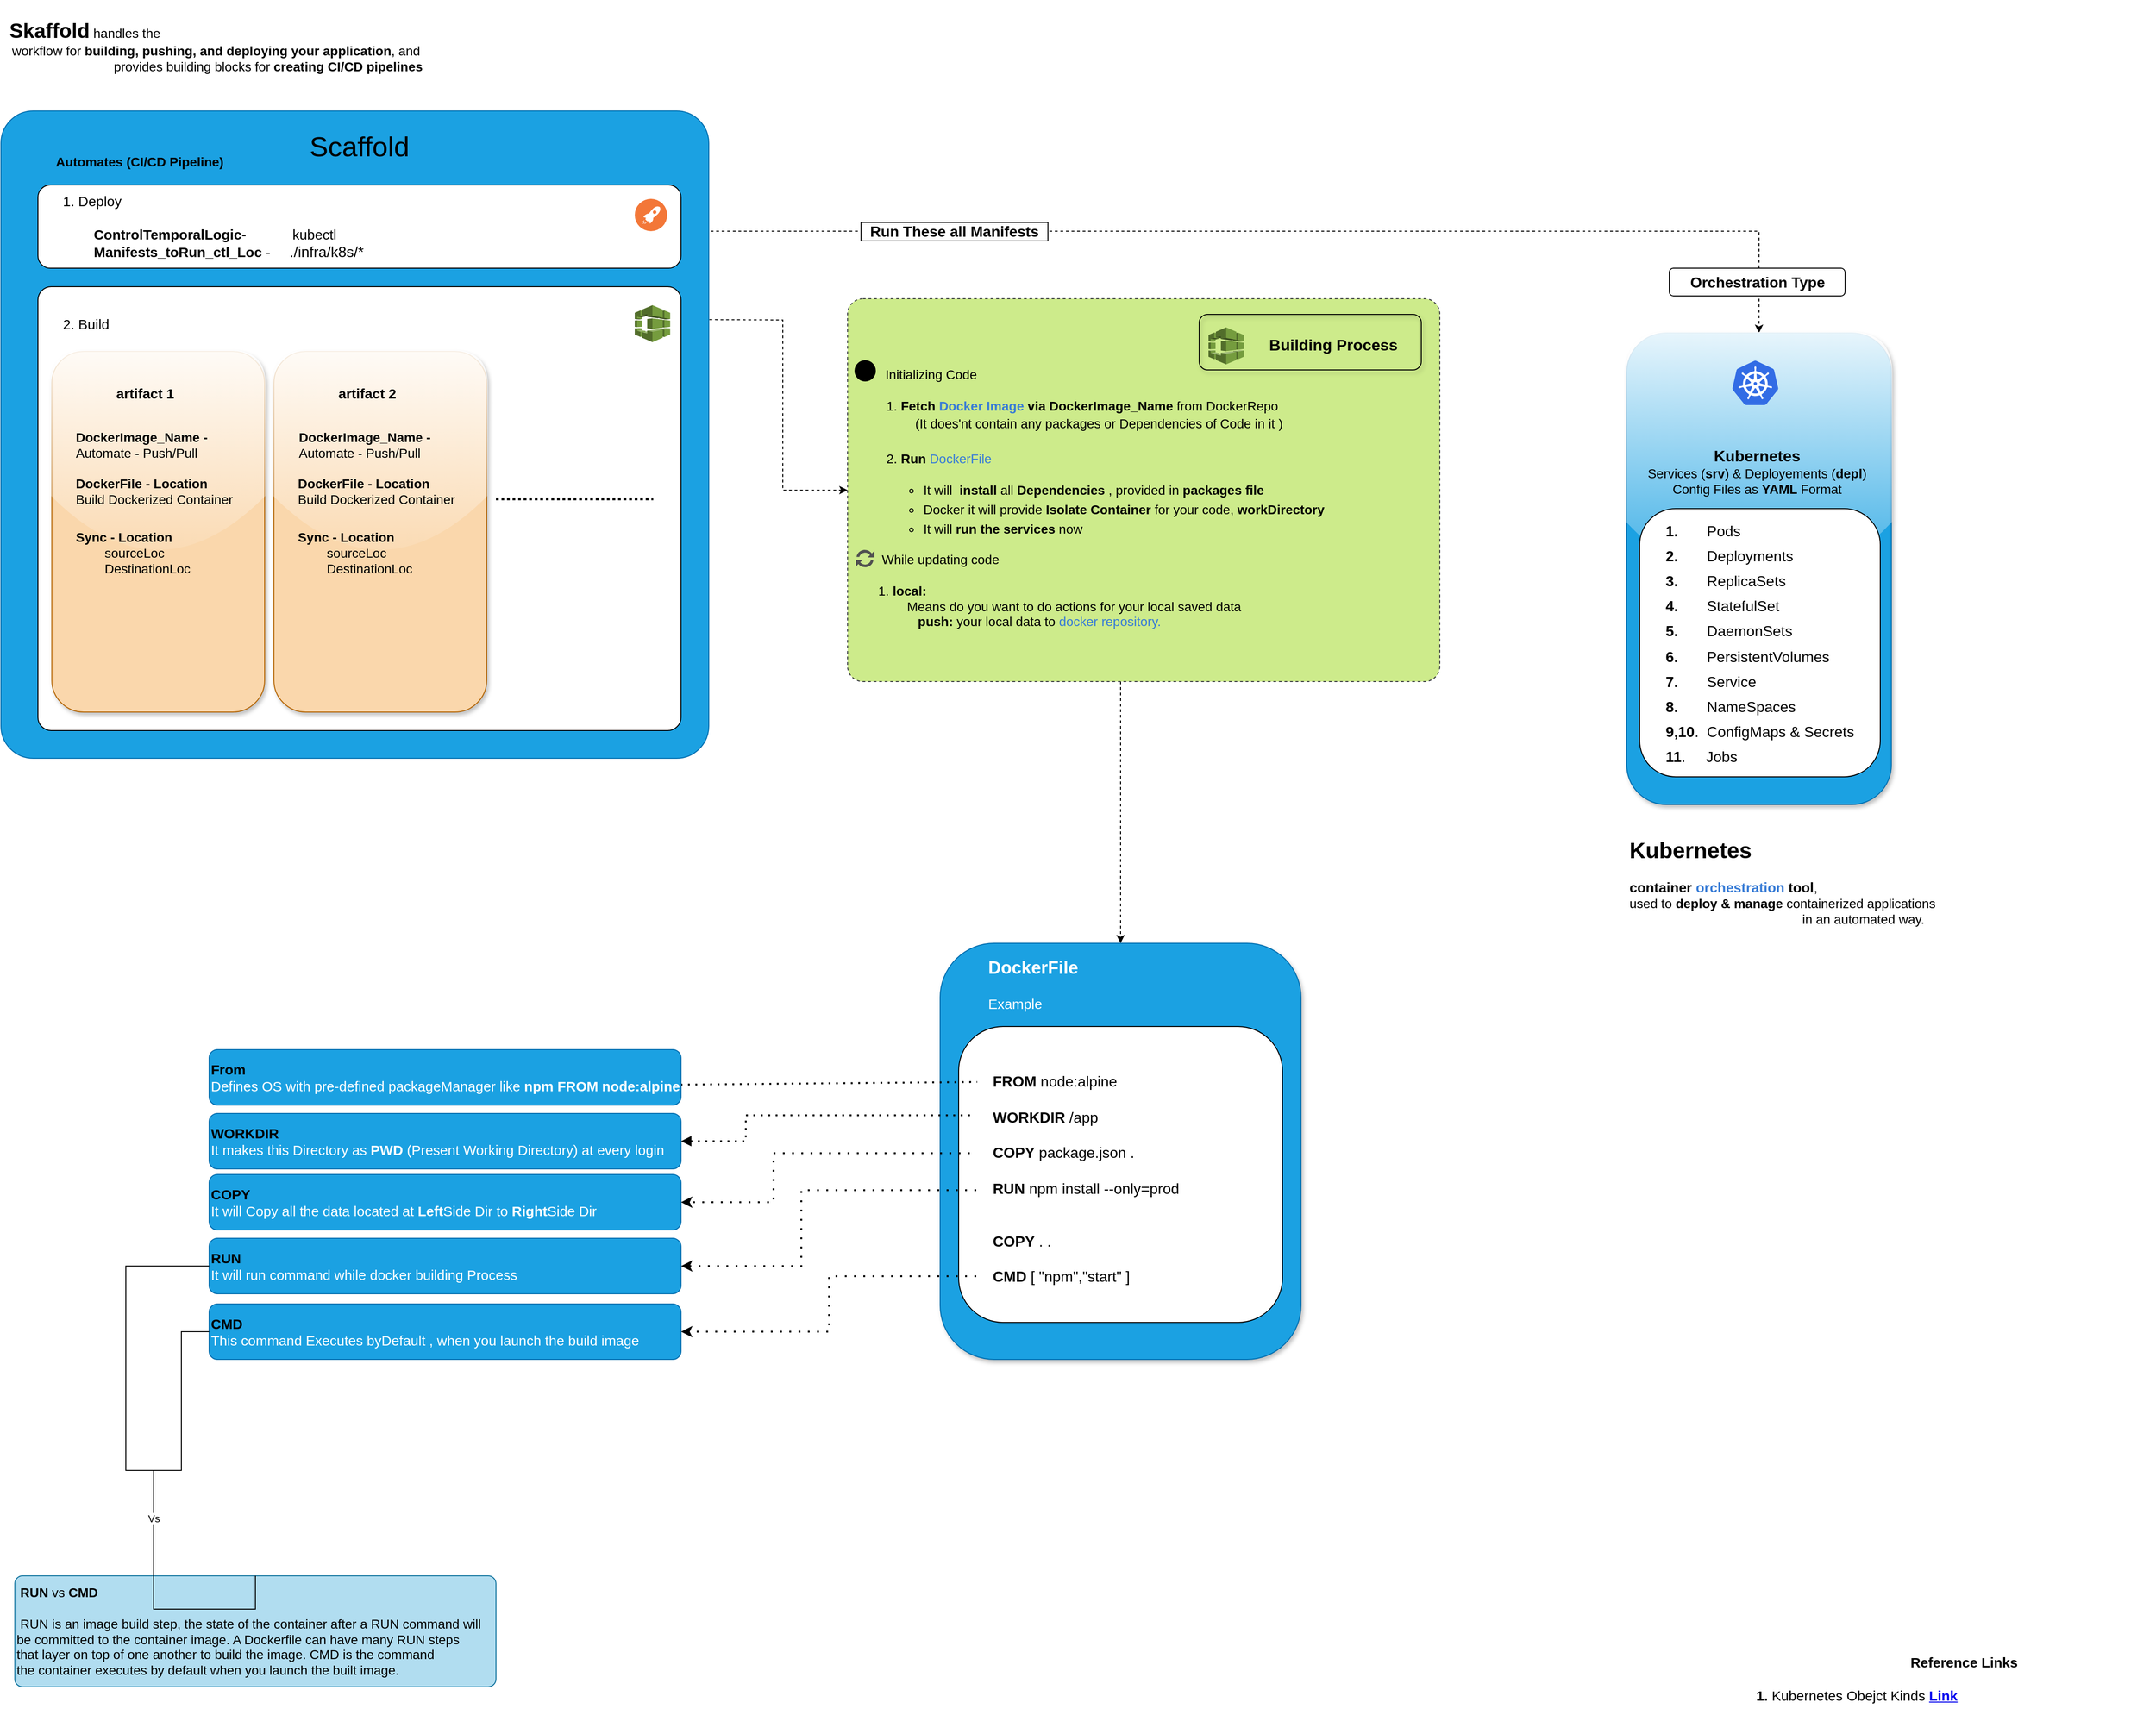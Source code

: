 <mxfile version="21.6.8" type="device">
  <diagram name="Page-1" id="amN3JxpSPoLH67IyOQqJ">
    <mxGraphModel dx="2011" dy="1902" grid="1" gridSize="10" guides="1" tooltips="1" connect="1" arrows="1" fold="1" page="1" pageScale="1" pageWidth="827" pageHeight="1169" math="0" shadow="0">
      <root>
        <mxCell id="0" />
        <mxCell id="1" parent="0" />
        <mxCell id="3Insr8xSuDvDj9gULkQm-56" style="edgeStyle=orthogonalEdgeStyle;rounded=0;orthogonalLoop=1;jettySize=auto;html=1;entryX=0.5;entryY=0;entryDx=0;entryDy=0;dashed=1;" edge="1" parent="1" source="3Insr8xSuDvDj9gULkQm-35" target="3Insr8xSuDvDj9gULkQm-49">
          <mxGeometry relative="1" as="geometry">
            <Array as="points">
              <mxPoint x="1165" y="800" />
              <mxPoint x="1165" y="800" />
            </Array>
          </mxGeometry>
        </mxCell>
        <mxCell id="3Insr8xSuDvDj9gULkQm-40" value="" style="endArrow=classic;html=1;rounded=0;entryX=0;entryY=0.5;entryDx=0;entryDy=0;dashed=1;exitX=1.001;exitY=0.074;exitDx=0;exitDy=0;exitPerimeter=0;" edge="1" parent="1" source="3Insr8xSuDvDj9gULkQm-30" target="3Insr8xSuDvDj9gULkQm-35">
          <mxGeometry width="50" height="50" relative="1" as="geometry">
            <mxPoint x="690" y="520" as="sourcePoint" />
            <mxPoint x="740" y="470" as="targetPoint" />
            <Array as="points">
              <mxPoint x="800" y="336" />
              <mxPoint x="800" y="520" />
            </Array>
          </mxGeometry>
        </mxCell>
        <mxCell id="3Insr8xSuDvDj9gULkQm-85" value="&lt;font style=&quot;font-size: 15px;&quot;&gt;&lt;b&gt;&lt;span style=&quot;white-space: pre;&quot;&gt;&#x9;&lt;/span&gt;&lt;span style=&quot;white-space: pre;&quot;&gt;&#x9;&lt;/span&gt;&lt;span style=&quot;white-space: pre;&quot;&gt;&#x9;&lt;/span&gt;&lt;span style=&quot;white-space: pre;&quot;&gt;&#x9;&lt;/span&gt;&lt;span style=&quot;white-space: pre;&quot;&gt;&#x9;&lt;/span&gt;Reference Links&lt;br&gt;&lt;/b&gt;&lt;br&gt;&lt;/font&gt;&lt;div style=&quot;font-size: 15px;&quot;&gt;&lt;span style=&quot;background-color: initial;&quot;&gt;&lt;font style=&quot;font-size: 15px;&quot;&gt;&lt;b&gt;1. &lt;/b&gt;Kubernetes Obejct Kinds&lt;b&gt; &lt;a href=&quot;https://kodekloud.com/blog/kubernetes-objects/&quot;&gt;Link&lt;/a&gt;&lt;/b&gt;&lt;/font&gt;&lt;/span&gt;&lt;/div&gt;" style="text;html=1;strokeColor=none;fillColor=none;align=left;verticalAlign=middle;whiteSpace=wrap;rounded=0;" vertex="1" parent="1">
          <mxGeometry x="1850" y="1760" width="433" height="90" as="geometry" />
        </mxCell>
        <mxCell id="3Insr8xSuDvDj9gULkQm-91" value="" style="endArrow=classic;html=1;rounded=0;dashed=1;entryX=0.5;entryY=0;entryDx=0;entryDy=0;" edge="1" parent="1" target="3Insr8xSuDvDj9gULkQm-47">
          <mxGeometry width="50" height="50" relative="1" as="geometry">
            <mxPoint x="692" y="240" as="sourcePoint" />
            <mxPoint x="2310" y="240" as="targetPoint" />
            <Array as="points">
              <mxPoint x="1855" y="240" />
            </Array>
          </mxGeometry>
        </mxCell>
        <mxCell id="3Insr8xSuDvDj9gULkQm-97" value="&lt;b style=&quot;border-color: var(--border-color); font-size: 16px;&quot;&gt;&amp;nbsp; Run These all Manifests&amp;nbsp;&amp;nbsp;&lt;/b&gt;" style="edgeLabel;html=1;align=center;verticalAlign=middle;resizable=0;points=[];labelBorderColor=default;" vertex="1" connectable="0" parent="3Insr8xSuDvDj9gULkQm-91">
          <mxGeometry x="-0.196" y="1" relative="1" as="geometry">
            <mxPoint x="-219" y="1" as="offset" />
          </mxGeometry>
        </mxCell>
        <mxCell id="3Insr8xSuDvDj9gULkQm-35" value="&lt;font style=&quot;&quot;&gt;&lt;b style=&quot;&quot;&gt;&lt;span style=&quot;font-size: 14px;&quot;&gt;&amp;nbsp; &amp;nbsp; &amp;nbsp; &amp;nbsp; &amp;nbsp; &amp;nbsp; &amp;nbsp; &amp;nbsp; &amp;nbsp; &amp;nbsp; &amp;nbsp; &amp;nbsp; &amp;nbsp; &amp;nbsp; &amp;nbsp; &amp;nbsp; &amp;nbsp; &amp;nbsp; &amp;nbsp; &amp;nbsp; &amp;nbsp; &amp;nbsp; &amp;nbsp; &amp;nbsp; &amp;nbsp; &amp;nbsp; &amp;nbsp; &amp;nbsp;&amp;nbsp;&lt;br&gt;&lt;/span&gt;&lt;/b&gt;&lt;/font&gt;&lt;font style=&quot;font-size: 14px;&quot;&gt;&lt;span style=&quot;white-space: pre;&quot;&gt;&#x9;&lt;/span&gt;&lt;br&gt;&amp;nbsp; &amp;nbsp; &amp;nbsp; &amp;nbsp; &amp;nbsp; Initializing Code&lt;br&gt;&lt;br&gt;&lt;/font&gt;&lt;blockquote style=&quot;margin: 0px 0px 0px 40px; border: none; padding: 0px; line-height: 150%;&quot;&gt;&lt;font style=&quot;font-size: 14px;&quot;&gt;1. &lt;b&gt;Fetch &lt;font color=&quot;#387cd6&quot;&gt;Docker Image&lt;/font&gt; via DockerImage_Name&lt;/b&gt;&amp;nbsp;from DockerRepo&lt;br&gt;&lt;/font&gt;&lt;font style=&quot;font-size: 14px;&quot;&gt;&lt;span style=&quot;white-space: pre;&quot;&gt;&#x9;&lt;/span&gt;(It does&#39;nt contain any packages or Dependencies of Code in it )&lt;/font&gt;&lt;/blockquote&gt;&lt;blockquote style=&quot;margin: 0px 0px 0px 40px; border: none; padding: 0px; line-height: 150%;&quot;&gt;&lt;font style=&quot;font-size: 14px;&quot;&gt;&lt;br&gt;&lt;/font&gt;&lt;font style=&quot;font-size: 14px;&quot;&gt;2. &lt;b&gt;Run&lt;/b&gt; &lt;font color=&quot;#387cd6&quot;&gt;DockerFile&lt;/font&gt;&amp;nbsp; &lt;/font&gt;&lt;/blockquote&gt;&lt;font style=&quot;font-size: 14px;&quot;&gt;&lt;ul style=&quot;line-height: 150%;&quot;&gt;&lt;ul style=&quot;line-height: 150%;&quot;&gt;&lt;li&gt;&lt;span style=&quot;background-color: initial;&quot;&gt;It will&amp;nbsp; &lt;b&gt;install&lt;/b&gt; all &lt;b&gt;Dependencies&lt;/b&gt; , provided in &lt;b&gt;packages file&lt;/b&gt;&lt;/span&gt;&lt;br&gt;&lt;/li&gt;&lt;li&gt;&lt;span style=&quot;background-color: initial;&quot;&gt;Docker it will provide &lt;b&gt;Isolate Container&lt;/b&gt; for your code, &lt;/span&gt;&lt;b style=&quot;background-color: initial;&quot;&gt;workDirectory&lt;/b&gt;&lt;br&gt;&lt;/li&gt;&lt;li&gt;&lt;span style=&quot;background-color: initial;&quot;&gt;It will&lt;b&gt; run the services&lt;/b&gt; now&lt;/span&gt;&lt;br&gt;&lt;/li&gt;&lt;/ul&gt;&lt;/ul&gt;&lt;/font&gt;&lt;font style=&quot;font-size: 14px;&quot;&gt;&amp;nbsp; &amp;nbsp; &amp;nbsp; &amp;nbsp; &amp;nbsp;While updating code&lt;/font&gt;&lt;font style=&quot;font-size: 14px;&quot;&gt;&lt;br&gt;&lt;/font&gt;&lt;blockquote style=&quot;margin: 0px 0px 0px 40px; border: none; padding: 0px; line-height: 150%;&quot;&gt;&lt;/blockquote&gt;&lt;span style=&quot;font-size: 14px; background-color: initial;&quot;&gt;&lt;span style=&quot;font-weight: bold; white-space: pre;&quot;&gt;&#x9;&lt;/span&gt;&lt;br&gt;&lt;span style=&quot;font-weight: bold; white-space: pre;&quot;&gt;&#x9;&lt;/span&gt;1. &lt;b&gt;local:&lt;/b&gt;&lt;/span&gt;&lt;br&gt;&lt;blockquote style=&quot;margin: 0px 0px 0px 40px; border: none; padding: 0px; line-height: 150%;&quot;&gt;&lt;/blockquote&gt;&lt;span style=&quot;font-size: 14px; background-color: initial; white-space: pre;&quot;&gt;&#x9;&lt;span style=&quot;white-space: pre;&quot;&gt;&#x9;&lt;/span&gt;&lt;/span&gt;&lt;span style=&quot;font-size: 14px; background-color: initial;&quot;&gt;Means do you want to do actions for your local saved data&lt;/span&gt;&lt;br&gt;&lt;font style=&quot;font-size: 14px;&quot;&gt;&lt;span style=&quot;white-space: pre;&quot;&gt;&#x9;&lt;/span&gt;&amp;nbsp; &amp;nbsp; &amp;nbsp; &amp;nbsp; &amp;nbsp;&amp;nbsp;&amp;nbsp;&lt;b&gt;push:&lt;/b&gt; your local data to &lt;font color=&quot;#387cd6&quot;&gt;docker repository.&lt;/font&gt;&lt;br&gt;&lt;/font&gt;&lt;font style=&quot;font-size: 14px;&quot;&gt;&amp;nbsp;&lt;br&gt;&lt;/font&gt;" style="text;html=1;strokeColor=#36393d;fillColor=#cdeb8b;align=left;verticalAlign=middle;whiteSpace=wrap;rounded=1;dashed=1;arcSize=4;glass=0;shadow=0;" vertex="1" parent="1">
          <mxGeometry x="870" y="313" width="640" height="414" as="geometry" />
        </mxCell>
        <mxCell id="3Insr8xSuDvDj9gULkQm-42" value="" style="ellipse;fillColor=strokeColor;html=1;" vertex="1" parent="1">
          <mxGeometry x="878" y="380" width="22" height="22" as="geometry" />
        </mxCell>
        <mxCell id="3Insr8xSuDvDj9gULkQm-43" value="" style="sketch=0;pointerEvents=1;shadow=0;dashed=0;html=1;strokeColor=none;labelPosition=center;verticalLabelPosition=bottom;verticalAlign=top;align=center;fillColor=#505050;shape=mxgraph.mscae.intune.update" vertex="1" parent="1">
          <mxGeometry x="879" y="584" width="20" height="20" as="geometry" />
        </mxCell>
        <mxCell id="3Insr8xSuDvDj9gULkQm-102" value="" style="group" vertex="1" connectable="0" parent="1">
          <mxGeometry x="1250" y="330" width="240" height="60" as="geometry" />
        </mxCell>
        <mxCell id="3Insr8xSuDvDj9gULkQm-100" value="" style="rounded=1;whiteSpace=wrap;html=1;fillColor=none;glass=0;shadow=1;" vertex="1" parent="3Insr8xSuDvDj9gULkQm-102">
          <mxGeometry width="240" height="60" as="geometry" />
        </mxCell>
        <mxCell id="3Insr8xSuDvDj9gULkQm-34" value="" style="outlineConnect=0;dashed=0;verticalLabelPosition=bottom;verticalAlign=top;align=center;html=1;shape=mxgraph.aws3.codebuild;fillColor=#759C3E;gradientColor=none;" vertex="1" parent="3Insr8xSuDvDj9gULkQm-102">
          <mxGeometry x="10" y="14" width="38.25" height="40" as="geometry" />
        </mxCell>
        <mxCell id="3Insr8xSuDvDj9gULkQm-101" value="&lt;font style=&quot;border-color: var(--border-color); text-align: left;&quot;&gt;&lt;b style=&quot;border-color: var(--border-color);&quot;&gt;&lt;font style=&quot;border-color: var(--border-color); font-size: 17px;&quot;&gt;Building Process&lt;/font&gt;&lt;/b&gt;&lt;/font&gt;" style="text;html=1;strokeColor=none;fillColor=none;align=center;verticalAlign=middle;whiteSpace=wrap;rounded=0;" vertex="1" parent="3Insr8xSuDvDj9gULkQm-102">
          <mxGeometry x="70" y="14" width="150" height="40" as="geometry" />
        </mxCell>
        <mxCell id="3Insr8xSuDvDj9gULkQm-105" value="" style="group" vertex="1" connectable="0" parent="1">
          <mxGeometry x="1710" y="280" width="340" height="730" as="geometry" />
        </mxCell>
        <mxCell id="3Insr8xSuDvDj9gULkQm-104" value="&lt;b style=&quot;border-color: var(--border-color); font-size: 16px; background-color: rgb(255, 255, 255);&quot;&gt;&amp;nbsp; Orchestration Type&amp;nbsp;&amp;nbsp;&lt;/b&gt;" style="text;html=1;align=center;verticalAlign=middle;resizable=0;points=[];autosize=1;strokeColor=default;fillColor=default;rounded=1;container=0;" vertex="1" parent="3Insr8xSuDvDj9gULkQm-105">
          <mxGeometry x="48" width="190" height="30" as="geometry" />
        </mxCell>
        <mxCell id="3Insr8xSuDvDj9gULkQm-84" value="&lt;h1&gt;Kubernetes&lt;/h1&gt;&lt;font style=&quot;&quot;&gt;&lt;b style=&quot;&quot;&gt;&lt;font style=&quot;font-size: 15px;&quot;&gt;container &lt;font color=&quot;#387cd6&quot;&gt;orchestration&lt;/font&gt; tool&lt;/font&gt;&lt;/b&gt;&lt;span style=&quot;font-size: 14px;&quot;&gt;, &lt;/span&gt;&lt;br&gt;&lt;span style=&quot;font-size: 14px;&quot;&gt;used to&lt;b&gt; deploy &amp;amp; manage &lt;/b&gt;containerized applications &lt;span style=&quot;white-space: pre;&quot;&gt;&#x9;&lt;/span&gt;&lt;span style=&quot;white-space: pre;&quot;&gt;&#x9;&lt;/span&gt;&lt;span style=&quot;white-space: pre;&quot;&gt;&#x9;&lt;/span&gt;&lt;span style=&quot;white-space: pre;&quot;&gt;&#x9;&lt;/span&gt;&lt;span style=&quot;white-space: pre;&quot;&gt;&#x9;&lt;/span&gt;&lt;span style=&quot;white-space: pre;&quot;&gt;&#x9;&lt;/span&gt;in an automated way.&lt;/span&gt;&lt;/font&gt;" style="text;html=1;strokeColor=none;fillColor=none;spacing=5;spacingTop=-20;whiteSpace=wrap;overflow=hidden;rounded=0;movable=1;resizable=1;rotatable=1;deletable=1;editable=1;locked=0;connectable=1;container=0;" vertex="1" parent="3Insr8xSuDvDj9gULkQm-105">
          <mxGeometry y="610" width="340" height="120" as="geometry" />
        </mxCell>
        <mxCell id="3Insr8xSuDvDj9gULkQm-47" value="" style="rounded=1;whiteSpace=wrap;html=1;fillColor=#1ba1e2;strokeColor=#006EAF;fontColor=#ffffff;glass=1;shadow=1;container=0;" vertex="1" parent="3Insr8xSuDvDj9gULkQm-105">
          <mxGeometry x="2" y="70" width="286" height="510" as="geometry" />
        </mxCell>
        <mxCell id="3Insr8xSuDvDj9gULkQm-78" value="&lt;font style=&quot;&quot;&gt;&lt;b style=&quot;&quot;&gt;&lt;font style=&quot;font-size: 17px;&quot;&gt;Kubernetes&lt;/font&gt;&lt;br&gt;&lt;/b&gt;&lt;span style=&quot;font-size: 14px;&quot;&gt;Services (&lt;/span&gt;&lt;b style=&quot;font-size: 14px;&quot;&gt;srv&lt;/b&gt;&lt;span style=&quot;font-size: 14px;&quot;&gt;) &amp;amp; Deployements (&lt;/span&gt;&lt;b style=&quot;font-size: 14px;&quot;&gt;depl&lt;/b&gt;&lt;span style=&quot;font-size: 14px;&quot;&gt;)&lt;/span&gt;&lt;br&gt;&lt;span style=&quot;font-size: 14px;&quot;&gt;Config Files as &lt;/span&gt;&lt;b style=&quot;font-size: 14px;&quot;&gt;YAML &lt;/b&gt;&lt;span style=&quot;font-size: 14px;&quot;&gt;Format&lt;/span&gt;&lt;/font&gt;" style="text;html=1;strokeColor=none;fillColor=none;align=center;verticalAlign=middle;whiteSpace=wrap;rounded=0;container=0;" vertex="1" parent="3Insr8xSuDvDj9gULkQm-105">
          <mxGeometry x="23" y="190" width="240" height="60" as="geometry" />
        </mxCell>
        <mxCell id="3Insr8xSuDvDj9gULkQm-79" value="" style="rounded=1;whiteSpace=wrap;html=1;container=0;" vertex="1" parent="3Insr8xSuDvDj9gULkQm-105">
          <mxGeometry x="16" y="260" width="260" height="290" as="geometry" />
        </mxCell>
        <mxCell id="3Insr8xSuDvDj9gULkQm-80" value="&lt;div style=&quot;text-align: left; font-size: 16px; line-height: 170%;&quot;&gt;&lt;span style=&quot;background-color: initial;&quot;&gt;&lt;font style=&quot;font-size: 16px;&quot;&gt;&lt;b&gt;1.&amp;nbsp; &amp;nbsp; &amp;nbsp; &amp;nbsp;&lt;/b&gt;Pods&lt;/font&gt;&lt;/span&gt;&lt;/div&gt;&lt;font style=&quot;font-size: 16px;&quot;&gt;&lt;div style=&quot;text-align: left; line-height: 170%;&quot;&gt;&lt;span style=&quot;background-color: initial;&quot;&gt;&lt;b&gt;2.&lt;/b&gt;&amp;nbsp; &amp;nbsp; &amp;nbsp; &amp;nbsp;Deployments&lt;/span&gt;&lt;/div&gt;&lt;div style=&quot;text-align: left; line-height: 170%;&quot;&gt;&lt;span style=&quot;background-color: initial;&quot;&gt;&lt;b&gt;3.&lt;/b&gt;&amp;nbsp; &amp;nbsp; &amp;nbsp; &amp;nbsp;ReplicaSets&lt;/span&gt;&lt;/div&gt;&lt;div style=&quot;text-align: left; line-height: 170%;&quot;&gt;&lt;span style=&quot;background-color: initial;&quot;&gt;&lt;b&gt;4.&lt;/b&gt;&amp;nbsp; &amp;nbsp; &amp;nbsp; &amp;nbsp;StatefulSet&lt;/span&gt;&lt;/div&gt;&lt;div style=&quot;text-align: left; line-height: 170%;&quot;&gt;&lt;span style=&quot;background-color: initial;&quot;&gt;&lt;b&gt;5.&lt;/b&gt;&amp;nbsp; &amp;nbsp; &amp;nbsp; &amp;nbsp;DaemonSets&lt;/span&gt;&lt;/div&gt;&lt;div style=&quot;text-align: left; line-height: 170%;&quot;&gt;&lt;span style=&quot;background-color: initial;&quot;&gt;&lt;b&gt;6.&lt;/b&gt;&amp;nbsp; &amp;nbsp; &amp;nbsp; &amp;nbsp;PersistentVolumes&lt;/span&gt;&lt;/div&gt;&lt;div style=&quot;text-align: left; line-height: 170%;&quot;&gt;&lt;span style=&quot;background-color: initial;&quot;&gt;&lt;b&gt;7.&lt;/b&gt;&amp;nbsp; &amp;nbsp; &amp;nbsp; &amp;nbsp;Service&lt;/span&gt;&lt;/div&gt;&lt;div style=&quot;text-align: left; line-height: 170%;&quot;&gt;&lt;span style=&quot;background-color: initial;&quot;&gt;&lt;b&gt;8.&lt;/b&gt;&amp;nbsp; &amp;nbsp; &amp;nbsp; &amp;nbsp;NameSpaces&lt;/span&gt;&lt;/div&gt;&lt;div style=&quot;text-align: left; line-height: 170%;&quot;&gt;&lt;span style=&quot;background-color: initial;&quot;&gt;&lt;b&gt;9,10&lt;/b&gt;.&amp;nbsp; ConfigMaps &amp;amp; Secrets&lt;/span&gt;&lt;/div&gt;&lt;div style=&quot;text-align: left; line-height: 170%;&quot;&gt;&lt;span style=&quot;background-color: initial;&quot;&gt;&lt;b style=&quot;&quot;&gt;11&lt;/b&gt;.&amp;nbsp; &amp;nbsp; &amp;nbsp;Jobs&lt;/span&gt;&lt;/div&gt;&lt;/font&gt;" style="text;html=1;strokeColor=none;fillColor=none;align=center;verticalAlign=middle;whiteSpace=wrap;rounded=0;container=0;" vertex="1" parent="3Insr8xSuDvDj9gULkQm-105">
          <mxGeometry x="41" y="271" width="210" height="270" as="geometry" />
        </mxCell>
        <mxCell id="3Insr8xSuDvDj9gULkQm-83" value="" style="image;sketch=0;aspect=fixed;html=1;points=[];align=center;fontSize=12;image=img/lib/mscae/Kubernetes.svg;container=0;" vertex="1" parent="3Insr8xSuDvDj9gULkQm-105">
          <mxGeometry x="116" y="100" width="50" height="48" as="geometry" />
        </mxCell>
        <mxCell id="3Insr8xSuDvDj9gULkQm-108" value="" style="group" vertex="1" connectable="0" parent="1">
          <mxGeometry x="-45" y="-10" width="765" height="820" as="geometry" />
        </mxCell>
        <mxCell id="3Insr8xSuDvDj9gULkQm-3" value="" style="rounded=1;whiteSpace=wrap;html=1;fillColor=#1ba1e2;strokeColor=#006EAF;arcSize=5;fontColor=#ffffff;glass=0;shadow=0;" vertex="1" parent="3Insr8xSuDvDj9gULkQm-108">
          <mxGeometry y="120" width="765" height="700" as="geometry" />
        </mxCell>
        <mxCell id="3Insr8xSuDvDj9gULkQm-30" value="" style="rounded=1;whiteSpace=wrap;html=1;arcSize=3;" vertex="1" parent="3Insr8xSuDvDj9gULkQm-108">
          <mxGeometry x="40" y="310" width="695" height="480" as="geometry" />
        </mxCell>
        <mxCell id="3Insr8xSuDvDj9gULkQm-2" value="&lt;font style=&quot;font-size: 30px;&quot;&gt;Scaffold&lt;/font&gt;" style="text;html=1;strokeColor=none;fillColor=none;align=center;verticalAlign=middle;whiteSpace=wrap;rounded=0;" vertex="1" parent="3Insr8xSuDvDj9gULkQm-108">
          <mxGeometry x="329.25" y="137.5" width="116.5" height="40" as="geometry" />
        </mxCell>
        <mxCell id="3Insr8xSuDvDj9gULkQm-6" value="&lt;div style=&quot;text-align: left;&quot;&gt;&lt;b style=&quot;background-color: initial;&quot;&gt;&lt;font style=&quot;font-size: 22px;&quot;&gt;Skaffold&lt;/font&gt;&lt;/b&gt;&lt;span style=&quot;background-color: initial; font-size: 14px;&quot;&gt; handles the&lt;/span&gt;&lt;/div&gt;&lt;font style=&quot;&quot;&gt;&lt;span style=&quot;font-size: 14px;&quot;&gt; workflow for &lt;/span&gt;&lt;b style=&quot;font-size: 14px;&quot;&gt;building, pushing, and deploying your application&lt;/b&gt;&lt;span style=&quot;font-size: 14px;&quot;&gt;, and &lt;/span&gt;&lt;br&gt;&lt;span style=&quot;font-size: 14px;&quot;&gt;&amp;nbsp; &amp;nbsp; &amp;nbsp; &amp;nbsp; &amp;nbsp; &amp;nbsp; &amp;nbsp; &amp;nbsp; &amp;nbsp; &amp;nbsp; &amp;nbsp; &amp;nbsp; &amp;nbsp; &amp;nbsp; &amp;nbsp;provides building blocks for &lt;/span&gt;&lt;b style=&quot;font-size: 14px;&quot;&gt;creating CI/CD pipelines&lt;/b&gt;&lt;/font&gt;" style="text;html=1;align=center;verticalAlign=middle;whiteSpace=wrap;rounded=1;fillStyle=solid;arcSize=29;" vertex="1" parent="3Insr8xSuDvDj9gULkQm-108">
          <mxGeometry width="465" height="100" as="geometry" />
        </mxCell>
        <mxCell id="3Insr8xSuDvDj9gULkQm-7" value="&lt;font style=&quot;font-size: 14px;&quot;&gt;&lt;b&gt;Automates (CI/CD Pipeline)&lt;/b&gt;&lt;/font&gt;" style="text;html=1;strokeColor=none;fillColor=none;align=center;verticalAlign=middle;whiteSpace=wrap;rounded=0;" vertex="1" parent="3Insr8xSuDvDj9gULkQm-108">
          <mxGeometry x="40" y="160" width="220" height="30" as="geometry" />
        </mxCell>
        <mxCell id="3Insr8xSuDvDj9gULkQm-31" value="" style="rounded=1;whiteSpace=wrap;html=1;" vertex="1" parent="3Insr8xSuDvDj9gULkQm-108">
          <mxGeometry x="40" y="200" width="695" height="90" as="geometry" />
        </mxCell>
        <mxCell id="3Insr8xSuDvDj9gULkQm-26" value="" style="endArrow=none;html=1;strokeWidth=3;dashed=1;curved=1;dashPattern=1 1;startSize=11;endSize=2;" edge="1" parent="3Insr8xSuDvDj9gULkQm-108">
          <mxGeometry width="50" height="50" relative="1" as="geometry">
            <mxPoint x="535" y="539.5" as="sourcePoint" />
            <mxPoint x="705" y="539.5" as="targetPoint" />
          </mxGeometry>
        </mxCell>
        <mxCell id="3Insr8xSuDvDj9gULkQm-27" value="&lt;font style=&quot;font-size: 15px;&quot;&gt;1. Deploy &lt;br&gt;&lt;span style=&quot;white-space: pre;&quot;&gt;&#x9;&lt;/span&gt;&lt;br&gt;&lt;b&gt;&lt;span style=&quot;white-space: pre;&quot;&gt;&#x9;&lt;/span&gt;ControlTemporalLogic&lt;/b&gt;-&amp;nbsp; &amp;nbsp; &amp;nbsp; &amp;nbsp; &amp;nbsp; &amp;nbsp; kubectl&lt;br&gt;&lt;b&gt;&lt;span style=&quot;white-space: pre;&quot;&gt;&#x9;&lt;/span&gt;Manifests_toRun_ctl_Loc&lt;/b&gt; -&amp;nbsp; &amp;nbsp; &amp;nbsp;&lt;/font&gt;&lt;font style=&quot;font-size: 16px;&quot;&gt;./infra/k8s/*&lt;/font&gt;" style="text;html=1;align=left;verticalAlign=middle;whiteSpace=wrap;rounded=0;" vertex="1" parent="3Insr8xSuDvDj9gULkQm-108">
          <mxGeometry x="65" y="200" width="430" height="90" as="geometry" />
        </mxCell>
        <mxCell id="3Insr8xSuDvDj9gULkQm-28" value="&lt;font style=&quot;font-size: 15px;&quot;&gt;2. Build&lt;br&gt;&lt;/font&gt;" style="text;html=1;strokeColor=none;fillColor=none;align=left;verticalAlign=middle;whiteSpace=wrap;rounded=0;" vertex="1" parent="3Insr8xSuDvDj9gULkQm-108">
          <mxGeometry x="65" y="330" width="380" height="40" as="geometry" />
        </mxCell>
        <mxCell id="3Insr8xSuDvDj9gULkQm-33" value="" style="image;aspect=fixed;perimeter=ellipsePerimeter;html=1;align=center;shadow=0;dashed=0;fontColor=#4277BB;labelBackgroundColor=default;fontSize=12;spacingTop=3;image=img/lib/ibm/devops/continuous_deploy.svg;" vertex="1" parent="3Insr8xSuDvDj9gULkQm-108">
          <mxGeometry x="685" y="215" width="35" height="35" as="geometry" />
        </mxCell>
        <mxCell id="3Insr8xSuDvDj9gULkQm-41" value="" style="outlineConnect=0;dashed=0;verticalLabelPosition=bottom;verticalAlign=top;align=center;html=1;shape=mxgraph.aws3.codebuild;fillColor=#759C3E;gradientColor=none;" vertex="1" parent="3Insr8xSuDvDj9gULkQm-108">
          <mxGeometry x="685" y="330" width="38.25" height="40" as="geometry" />
        </mxCell>
        <mxCell id="3Insr8xSuDvDj9gULkQm-45" value="" style="shape=image;verticalLabelPosition=bottom;labelBackgroundColor=default;verticalAlign=top;aspect=fixed;imageAspect=0;image=https://www.devopsmadness.com/images/skaffold/skaffold_logo.png;clipPath=inset(17.48% 39.33% 42.02% 38.33%);" vertex="1" parent="3Insr8xSuDvDj9gULkQm-108">
          <mxGeometry x="456.93" y="140" width="38.07" height="37.5" as="geometry" />
        </mxCell>
        <mxCell id="3Insr8xSuDvDj9gULkQm-106" value="" style="group" vertex="1" connectable="0" parent="3Insr8xSuDvDj9gULkQm-108">
          <mxGeometry x="55" y="380" width="470" height="390" as="geometry" />
        </mxCell>
        <mxCell id="3Insr8xSuDvDj9gULkQm-15" value="" style="rounded=1;whiteSpace=wrap;html=1;fillColor=#fad7ac;strokeColor=#b46504;glass=1;shadow=1;" vertex="1" parent="3Insr8xSuDvDj9gULkQm-106">
          <mxGeometry x="240" width="230" height="390" as="geometry" />
        </mxCell>
        <mxCell id="3Insr8xSuDvDj9gULkQm-17" value="&lt;font style=&quot;font-size: 15px;&quot;&gt;&lt;b&gt;artifact 2&lt;/b&gt;&lt;/font&gt;" style="text;html=1;strokeColor=none;fillColor=none;align=center;verticalAlign=middle;whiteSpace=wrap;rounded=0;" vertex="1" parent="3Insr8xSuDvDj9gULkQm-106">
          <mxGeometry x="301" y="30" width="80" height="30" as="geometry" />
        </mxCell>
        <mxCell id="3Insr8xSuDvDj9gULkQm-18" value="&lt;span style=&quot;font-size: 14px;&quot;&gt;&lt;b&gt;DockerFile - Location&lt;/b&gt;&lt;br&gt;Build Dockerized Container&lt;br&gt;&lt;/span&gt;" style="text;strokeColor=none;fillColor=none;align=left;verticalAlign=middle;spacingLeft=4;spacingRight=4;overflow=hidden;points=[[0,0.5],[1,0.5]];portConstraint=eastwest;rotatable=0;whiteSpace=wrap;html=1;" vertex="1" parent="3Insr8xSuDvDj9gULkQm-106">
          <mxGeometry x="260" y="130" width="200" height="41" as="geometry" />
        </mxCell>
        <mxCell id="3Insr8xSuDvDj9gULkQm-19" value="&lt;span style=&quot;font-size: 14px;&quot;&gt;&lt;b&gt;Sync - Location&lt;/b&gt;&lt;br&gt;&lt;span style=&quot;white-space: pre;&quot;&gt;&#x9;&lt;/span&gt;sourceLoc&lt;br&gt;&lt;span style=&quot;white-space: pre;&quot;&gt;&#x9;&lt;/span&gt;DestinationLoc&lt;br&gt;&lt;/span&gt;" style="text;strokeColor=none;fillColor=none;align=left;verticalAlign=middle;spacingLeft=4;spacingRight=4;overflow=hidden;points=[[0,0.5],[1,0.5]];portConstraint=eastwest;rotatable=0;whiteSpace=wrap;html=1;" vertex="1" parent="3Insr8xSuDvDj9gULkQm-106">
          <mxGeometry x="260" y="180" width="150" height="75.5" as="geometry" />
        </mxCell>
        <mxCell id="3Insr8xSuDvDj9gULkQm-39" value="&lt;font style=&quot;font-size: 14px;&quot;&gt;&lt;b&gt;DockerImage_Name - &lt;br&gt;&lt;/b&gt;Automate - Push/Pull&lt;/font&gt;" style="text;strokeColor=none;fillColor=none;align=left;verticalAlign=middle;spacingLeft=4;spacingRight=4;overflow=hidden;points=[[0,0.5],[1,0.5]];portConstraint=eastwest;rotatable=0;whiteSpace=wrap;html=1;" vertex="1" parent="3Insr8xSuDvDj9gULkQm-106">
          <mxGeometry x="261" y="80" width="160" height="41" as="geometry" />
        </mxCell>
        <mxCell id="3Insr8xSuDvDj9gULkQm-10" value="" style="rounded=1;whiteSpace=wrap;html=1;fillColor=#fad7ac;strokeColor=#b46504;glass=1;shadow=1;" vertex="1" parent="3Insr8xSuDvDj9gULkQm-106">
          <mxGeometry width="230" height="390" as="geometry" />
        </mxCell>
        <mxCell id="3Insr8xSuDvDj9gULkQm-4" value="&lt;font style=&quot;font-size: 14px;&quot;&gt;&lt;b&gt;DockerImage_Name - &lt;br&gt;&lt;/b&gt;Automate - Push/Pull&lt;/font&gt;" style="text;strokeColor=none;fillColor=none;align=left;verticalAlign=middle;spacingLeft=4;spacingRight=4;overflow=hidden;points=[[0,0.5],[1,0.5]];portConstraint=eastwest;rotatable=0;whiteSpace=wrap;html=1;" vertex="1" parent="3Insr8xSuDvDj9gULkQm-106">
          <mxGeometry x="20" y="80" width="160" height="41" as="geometry" />
        </mxCell>
        <mxCell id="3Insr8xSuDvDj9gULkQm-8" value="&lt;font style=&quot;font-size: 15px;&quot;&gt;&lt;b&gt;artifact 1&lt;/b&gt;&lt;/font&gt;" style="text;html=1;strokeColor=none;fillColor=none;align=center;verticalAlign=middle;whiteSpace=wrap;rounded=0;" vertex="1" parent="3Insr8xSuDvDj9gULkQm-106">
          <mxGeometry x="61" y="30" width="80" height="30" as="geometry" />
        </mxCell>
        <mxCell id="3Insr8xSuDvDj9gULkQm-11" value="&lt;span style=&quot;font-size: 14px;&quot;&gt;&lt;b&gt;DockerFile - Location&lt;/b&gt;&lt;br&gt;Build Dockerized Container&lt;br&gt;&lt;/span&gt;" style="text;strokeColor=none;fillColor=none;align=left;verticalAlign=middle;spacingLeft=4;spacingRight=4;overflow=hidden;points=[[0,0.5],[1,0.5]];portConstraint=eastwest;rotatable=0;whiteSpace=wrap;html=1;" vertex="1" parent="3Insr8xSuDvDj9gULkQm-106">
          <mxGeometry x="20" y="130" width="200" height="41" as="geometry" />
        </mxCell>
        <mxCell id="3Insr8xSuDvDj9gULkQm-12" value="&lt;span style=&quot;font-size: 14px;&quot;&gt;&lt;b&gt;Sync - Location&lt;/b&gt;&lt;br&gt;&lt;span style=&quot;white-space: pre;&quot;&gt;&#x9;&lt;/span&gt;sourceLoc&lt;br&gt;&lt;span style=&quot;white-space: pre;&quot;&gt;&#x9;&lt;/span&gt;DestinationLoc&lt;br&gt;&lt;/span&gt;" style="text;strokeColor=none;fillColor=none;align=left;verticalAlign=middle;spacingLeft=4;spacingRight=4;overflow=hidden;points=[[0,0.5],[1,0.5]];portConstraint=eastwest;rotatable=0;whiteSpace=wrap;html=1;" vertex="1" parent="3Insr8xSuDvDj9gULkQm-106">
          <mxGeometry x="20" y="180" width="150" height="75.5" as="geometry" />
        </mxCell>
        <mxCell id="3Insr8xSuDvDj9gULkQm-109" value="" style="group" vertex="1" connectable="0" parent="1">
          <mxGeometry x="-30.0" y="1010" width="1390" height="804" as="geometry" />
        </mxCell>
        <mxCell id="3Insr8xSuDvDj9gULkQm-54" value="" style="group;movable=1;resizable=1;rotatable=1;deletable=1;editable=1;locked=0;connectable=1;" vertex="1" connectable="0" parent="3Insr8xSuDvDj9gULkQm-109">
          <mxGeometry x="1000" width="390" height="450" as="geometry" />
        </mxCell>
        <mxCell id="3Insr8xSuDvDj9gULkQm-49" value="" style="rounded=1;whiteSpace=wrap;html=1;fillColor=#1ba1e2;fontColor=#ffffff;strokeColor=#006EAF;shadow=1;" vertex="1" parent="3Insr8xSuDvDj9gULkQm-54">
          <mxGeometry width="390" height="450" as="geometry" />
        </mxCell>
        <mxCell id="3Insr8xSuDvDj9gULkQm-50" value="&lt;div style=&quot;text-align: center;&quot;&gt;&lt;b style=&quot;color: rgb(255, 255, 255); background-color: initial;&quot;&gt;&lt;font style=&quot;font-size: 19px;&quot;&gt;DockerFile&lt;/font&gt;&lt;/b&gt;&lt;/div&gt;&lt;font color=&quot;#ffffff&quot; style=&quot;font-size: 15px;&quot;&gt;&amp;nbsp;&lt;br&gt;Example&lt;/font&gt;" style="text;html=1;strokeColor=none;fillColor=none;align=left;verticalAlign=middle;whiteSpace=wrap;rounded=0;" vertex="1" parent="3Insr8xSuDvDj9gULkQm-54">
          <mxGeometry x="50" y="20" width="110" height="50" as="geometry" />
        </mxCell>
        <mxCell id="3Insr8xSuDvDj9gULkQm-52" value="" style="rounded=1;whiteSpace=wrap;html=1;" vertex="1" parent="3Insr8xSuDvDj9gULkQm-54">
          <mxGeometry x="20" y="90" width="350" height="320" as="geometry" />
        </mxCell>
        <mxCell id="3Insr8xSuDvDj9gULkQm-51" value="&lt;div style=&quot;font-size: 16px;&quot;&gt;&lt;font style=&quot;font-size: 16px;&quot;&gt;&lt;b&gt;FROM&lt;/b&gt; node:alpine&amp;nbsp; &amp;nbsp;&amp;nbsp;&lt;/font&gt;&lt;/div&gt;&lt;div style=&quot;font-size: 16px;&quot;&gt;&lt;font style=&quot;font-size: 16px;&quot;&gt;&lt;br&gt;&lt;/font&gt;&lt;/div&gt;&lt;div style=&quot;font-size: 16px;&quot;&gt;&lt;font style=&quot;font-size: 16px;&quot;&gt;&lt;b&gt;WORKDIR&lt;/b&gt; /app&lt;/font&gt;&lt;/div&gt;&lt;div style=&quot;font-size: 16px;&quot;&gt;&lt;font style=&quot;font-size: 16px;&quot;&gt;&lt;br&gt;&lt;/font&gt;&lt;/div&gt;&lt;div style=&quot;font-size: 16px;&quot;&gt;&lt;font style=&quot;font-size: 16px;&quot;&gt;&lt;b&gt;COPY&lt;/b&gt; package.json .&lt;/font&gt;&lt;/div&gt;&lt;div style=&quot;font-size: 16px;&quot;&gt;&lt;font style=&quot;font-size: 16px;&quot;&gt;&lt;br&gt;&lt;/font&gt;&lt;/div&gt;&lt;div style=&quot;font-size: 16px;&quot;&gt;&lt;font style=&quot;font-size: 16px;&quot;&gt;&lt;b&gt;RUN&lt;/b&gt; npm install --only=prod&lt;/font&gt;&lt;/div&gt;&lt;div style=&quot;font-size: 16px;&quot;&gt;&lt;font style=&quot;font-size: 16px;&quot;&gt;&lt;br&gt;&lt;/font&gt;&lt;/div&gt;&lt;div style=&quot;font-size: 16px;&quot;&gt;&lt;font style=&quot;font-size: 16px;&quot;&gt;&lt;br&gt;&lt;/font&gt;&lt;/div&gt;&lt;div style=&quot;font-size: 16px;&quot;&gt;&lt;font style=&quot;font-size: 16px;&quot;&gt;&lt;b&gt;COPY&lt;/b&gt; . .&lt;/font&gt;&lt;/div&gt;&lt;div style=&quot;font-size: 16px;&quot;&gt;&lt;font style=&quot;font-size: 16px;&quot;&gt;&lt;br&gt;&lt;/font&gt;&lt;/div&gt;&lt;div style=&quot;font-size: 16px;&quot;&gt;&lt;font style=&quot;font-size: 16px;&quot;&gt;&lt;b&gt;CMD&lt;/b&gt; [ &quot;npm&quot;,&quot;start&quot; ]&lt;/font&gt;&lt;/div&gt;" style="text;html=1;strokeColor=none;fillColor=none;align=left;verticalAlign=middle;whiteSpace=wrap;rounded=0;" vertex="1" parent="3Insr8xSuDvDj9gULkQm-54">
          <mxGeometry x="55.13" y="130" width="248" height="250" as="geometry" />
        </mxCell>
        <mxCell id="3Insr8xSuDvDj9gULkQm-57" value="" style="endArrow=none;dashed=1;html=1;dashPattern=1 3;strokeWidth=2;rounded=0;exitX=0.999;exitY=0.631;exitDx=0;exitDy=0;exitPerimeter=0;" edge="1" parent="3Insr8xSuDvDj9gULkQm-54" source="3Insr8xSuDvDj9gULkQm-58">
          <mxGeometry width="50" height="50" relative="1" as="geometry">
            <mxPoint x="-120" y="150" as="sourcePoint" />
            <mxPoint x="40" y="150" as="targetPoint" />
          </mxGeometry>
        </mxCell>
        <mxCell id="3Insr8xSuDvDj9gULkQm-58" value="&lt;font style=&quot;font-size: 15px;&quot;&gt;&lt;b&gt;&lt;font color=&quot;#000000&quot;&gt;From&lt;/font&gt;&lt;/b&gt;&lt;br&gt;Defines OS with pre-defined packageManager like &lt;b&gt;npm FROM node:alpine&lt;/b&gt;&lt;/font&gt;" style="text;html=1;align=left;verticalAlign=middle;whiteSpace=wrap;rounded=1;fillColor=#1ba1e2;fontColor=#ffffff;strokeColor=#006EAF;" vertex="1" parent="3Insr8xSuDvDj9gULkQm-109">
          <mxGeometry x="210.0" y="115" width="510" height="60" as="geometry" />
        </mxCell>
        <mxCell id="3Insr8xSuDvDj9gULkQm-59" value="&lt;font style=&quot;font-size: 15px;&quot;&gt;&lt;b&gt;&lt;font color=&quot;#000000&quot;&gt;WORKDIR&lt;/font&gt;&lt;/b&gt;&lt;br&gt;It makes this Directory as &lt;b&gt;PWD&lt;/b&gt; (Present Working Directory) at every login&lt;br&gt;&lt;/font&gt;" style="text;html=1;align=left;verticalAlign=middle;whiteSpace=wrap;rounded=1;fillColor=#1ba1e2;fontColor=#ffffff;strokeColor=#006EAF;" vertex="1" parent="3Insr8xSuDvDj9gULkQm-109">
          <mxGeometry x="210.0" y="184" width="510" height="60" as="geometry" />
        </mxCell>
        <mxCell id="3Insr8xSuDvDj9gULkQm-60" value="" style="endArrow=none;dashed=1;html=1;dashPattern=1 3;strokeWidth=2;rounded=0;exitX=1;exitY=0.5;exitDx=0;exitDy=0;endFill=0;startArrow=block;startFill=1;edgeStyle=elbowEdgeStyle;" edge="1" parent="3Insr8xSuDvDj9gULkQm-109" source="3Insr8xSuDvDj9gULkQm-59">
          <mxGeometry width="50" height="50" relative="1" as="geometry">
            <mxPoint x="986" y="236" as="sourcePoint" />
            <mxPoint x="1036" y="186" as="targetPoint" />
            <Array as="points">
              <mxPoint x="790" y="200" />
            </Array>
          </mxGeometry>
        </mxCell>
        <mxCell id="3Insr8xSuDvDj9gULkQm-61" value="&lt;font style=&quot;font-size: 15px;&quot;&gt;&lt;b&gt;&lt;font color=&quot;#000000&quot;&gt;COPY&lt;/font&gt;&lt;/b&gt;&lt;br&gt;It will Copy all the data located at &lt;b&gt;Left&lt;/b&gt;Side Dir to &lt;b&gt;Right&lt;/b&gt;Side Dir&lt;br&gt;&lt;/font&gt;" style="text;html=1;align=left;verticalAlign=middle;whiteSpace=wrap;rounded=1;fillColor=#1ba1e2;fontColor=#ffffff;strokeColor=#006EAF;" vertex="1" parent="3Insr8xSuDvDj9gULkQm-109">
          <mxGeometry x="210.0" y="250" width="510" height="60" as="geometry" />
        </mxCell>
        <mxCell id="3Insr8xSuDvDj9gULkQm-63" value="" style="endArrow=classic;html=1;entryX=1;entryY=0.5;entryDx=0;entryDy=0;dashed=1;strokeWidth=2;rounded=0;fontStyle=1;dashPattern=1 4;strokeColor=default;edgeStyle=elbowEdgeStyle;" edge="1" parent="3Insr8xSuDvDj9gULkQm-109" target="3Insr8xSuDvDj9gULkQm-61">
          <mxGeometry width="50" height="50" relative="1" as="geometry">
            <mxPoint x="1032" y="227" as="sourcePoint" />
            <mxPoint x="812" y="297" as="targetPoint" />
            <Array as="points">
              <mxPoint x="820" y="250" />
            </Array>
          </mxGeometry>
        </mxCell>
        <mxCell id="3Insr8xSuDvDj9gULkQm-65" value="&lt;font style=&quot;font-size: 15px;&quot;&gt;&lt;b&gt;&lt;font color=&quot;#000000&quot;&gt;RUN&lt;/font&gt;&lt;/b&gt;&lt;br&gt;It will run command while docker building Process&lt;br&gt;&lt;/font&gt;" style="text;html=1;align=left;verticalAlign=middle;whiteSpace=wrap;rounded=1;fillColor=#1ba1e2;fontColor=#ffffff;strokeColor=#006EAF;" vertex="1" parent="3Insr8xSuDvDj9gULkQm-109">
          <mxGeometry x="210.0" y="319" width="510" height="60" as="geometry" />
        </mxCell>
        <mxCell id="3Insr8xSuDvDj9gULkQm-66" value="" style="endArrow=classic;html=1;entryX=1;entryY=0.5;entryDx=0;entryDy=0;dashed=1;strokeWidth=2;rounded=0;fontStyle=1;dashPattern=1 4;strokeColor=default;edgeStyle=elbowEdgeStyle;elbow=horizontal;" edge="1" parent="3Insr8xSuDvDj9gULkQm-109" target="3Insr8xSuDvDj9gULkQm-65">
          <mxGeometry width="50" height="50" relative="1" as="geometry">
            <mxPoint x="1039" y="267" as="sourcePoint" />
            <mxPoint x="727" y="320" as="targetPoint" />
            <Array as="points">
              <mxPoint x="850" y="290" />
            </Array>
          </mxGeometry>
        </mxCell>
        <mxCell id="3Insr8xSuDvDj9gULkQm-67" value="&lt;font style=&quot;font-size: 15px;&quot;&gt;&lt;b&gt;&lt;font color=&quot;#000000&quot;&gt;CMD&lt;/font&gt;&lt;/b&gt;&lt;br&gt;This command Executes byDefault , when you launch the build image&lt;br&gt;&lt;/font&gt;" style="text;html=1;align=left;verticalAlign=middle;whiteSpace=wrap;rounded=1;fillColor=#1ba1e2;fontColor=#ffffff;strokeColor=#006EAF;" vertex="1" parent="3Insr8xSuDvDj9gULkQm-109">
          <mxGeometry x="210.0" y="390" width="510" height="60" as="geometry" />
        </mxCell>
        <mxCell id="3Insr8xSuDvDj9gULkQm-68" value="" style="endArrow=classic;html=1;entryX=1;entryY=0.5;entryDx=0;entryDy=0;dashed=1;strokeWidth=2;rounded=0;fontStyle=1;dashPattern=1 4;strokeColor=default;edgeStyle=elbowEdgeStyle;elbow=horizontal;" edge="1" parent="3Insr8xSuDvDj9gULkQm-109" target="3Insr8xSuDvDj9gULkQm-67">
          <mxGeometry width="50" height="50" relative="1" as="geometry">
            <mxPoint x="1039" y="360" as="sourcePoint" />
            <mxPoint x="727" y="413" as="targetPoint" />
            <Array as="points">
              <mxPoint x="880" y="400" />
            </Array>
          </mxGeometry>
        </mxCell>
        <mxCell id="3Insr8xSuDvDj9gULkQm-69" value="&lt;font style=&quot;font-size: 14px;&quot;&gt;&lt;b&gt;&amp;nbsp;RUN &lt;/b&gt;vs &lt;b&gt;CMD&lt;/b&gt;&lt;br&gt;&lt;br&gt;&amp;nbsp;RUN is an image build step, the state of the container after a RUN command will be committed to the container image. A Dockerfile can have many RUN steps &lt;br&gt;that layer on top of one another to build the image. CMD is the command &lt;br&gt;the container executes by default when you launch the built image.&lt;/font&gt;" style="text;html=1;strokeColor=#10739e;fillColor=#b1ddf0;align=left;verticalAlign=middle;whiteSpace=wrap;rounded=1;arcSize=7;" vertex="1" parent="3Insr8xSuDvDj9gULkQm-109">
          <mxGeometry y="684" width="520" height="120" as="geometry" />
        </mxCell>
        <mxCell id="3Insr8xSuDvDj9gULkQm-75" style="edgeStyle=orthogonalEdgeStyle;rounded=0;orthogonalLoop=1;jettySize=auto;html=1;entryX=0.5;entryY=0;entryDx=0;entryDy=0;endArrow=none;endFill=0;" edge="1" parent="3Insr8xSuDvDj9gULkQm-109" source="3Insr8xSuDvDj9gULkQm-65" target="3Insr8xSuDvDj9gULkQm-69">
          <mxGeometry relative="1" as="geometry">
            <Array as="points">
              <mxPoint x="120.0" y="349" />
              <mxPoint x="120.0" y="570" />
              <mxPoint x="150.0" y="570" />
              <mxPoint x="150.0" y="720" />
            </Array>
          </mxGeometry>
        </mxCell>
        <mxCell id="3Insr8xSuDvDj9gULkQm-74" style="edgeStyle=orthogonalEdgeStyle;rounded=0;orthogonalLoop=1;jettySize=auto;html=1;entryX=0.5;entryY=0;entryDx=0;entryDy=0;endArrow=none;endFill=0;" edge="1" parent="3Insr8xSuDvDj9gULkQm-109" source="3Insr8xSuDvDj9gULkQm-67" target="3Insr8xSuDvDj9gULkQm-69">
          <mxGeometry relative="1" as="geometry">
            <Array as="points">
              <mxPoint x="180.0" y="420" />
              <mxPoint x="180.0" y="570" />
              <mxPoint x="150.0" y="570" />
              <mxPoint x="150.0" y="720" />
            </Array>
          </mxGeometry>
        </mxCell>
        <mxCell id="3Insr8xSuDvDj9gULkQm-76" value="Vs" style="edgeLabel;html=1;align=center;verticalAlign=middle;resizable=0;points=[];" vertex="1" connectable="0" parent="3Insr8xSuDvDj9gULkQm-74">
          <mxGeometry x="0.033" relative="1" as="geometry">
            <mxPoint as="offset" />
          </mxGeometry>
        </mxCell>
      </root>
    </mxGraphModel>
  </diagram>
</mxfile>
